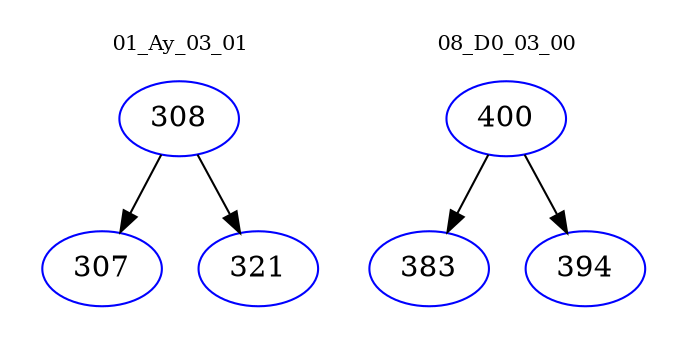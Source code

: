 digraph{
subgraph cluster_0 {
color = white
label = "01_Ay_03_01";
fontsize=10;
T0_308 [label="308", color="blue"]
T0_308 -> T0_307 [color="black"]
T0_307 [label="307", color="blue"]
T0_308 -> T0_321 [color="black"]
T0_321 [label="321", color="blue"]
}
subgraph cluster_1 {
color = white
label = "08_D0_03_00";
fontsize=10;
T1_400 [label="400", color="blue"]
T1_400 -> T1_383 [color="black"]
T1_383 [label="383", color="blue"]
T1_400 -> T1_394 [color="black"]
T1_394 [label="394", color="blue"]
}
}
